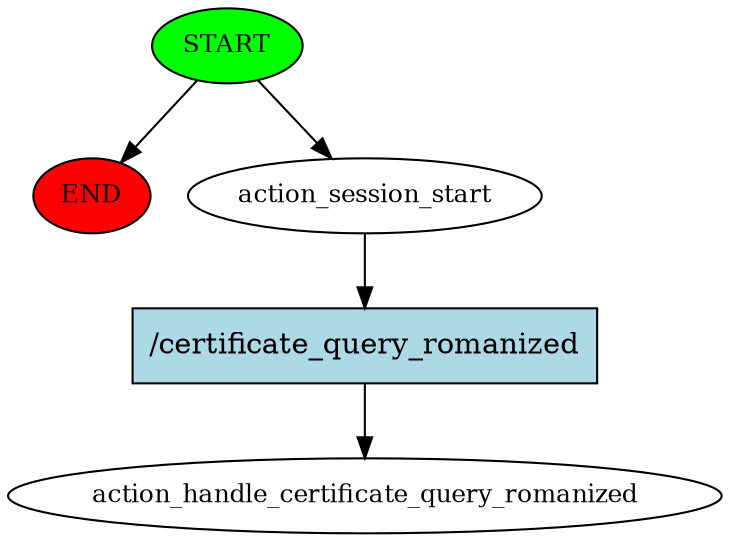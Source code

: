 digraph  {
0 [class="start active", fillcolor=green, fontsize=12, label=START, style=filled];
"-1" [class=end, fillcolor=red, fontsize=12, label=END, style=filled];
1 [class=active, fontsize=12, label=action_session_start];
2 [class="dashed active", fontsize=12, label=action_handle_certificate_query_romanized];
3 [class="intent active", fillcolor=lightblue, label="/certificate_query_romanized", shape=rect, style=filled];
0 -> "-1"  [class="", key=NONE, label=""];
0 -> 1  [class=active, key=NONE, label=""];
1 -> 3  [class=active, key=0];
3 -> 2  [class=active, key=0];
}
